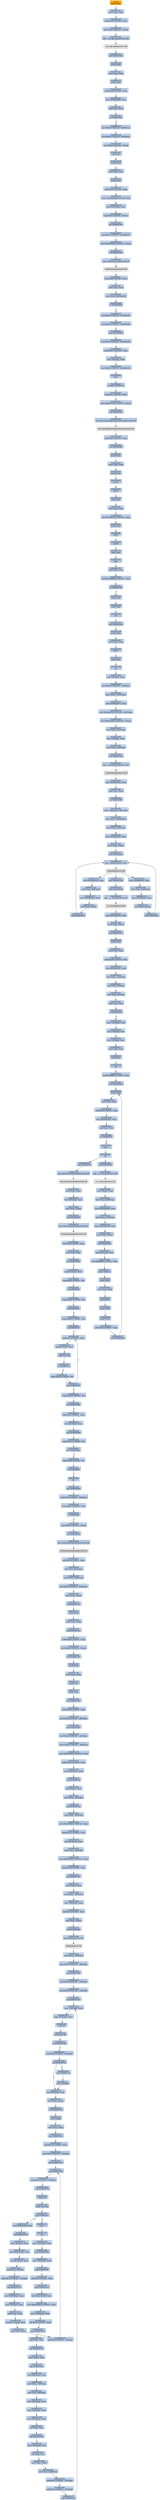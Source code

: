 digraph G {
node[shape=rectangle,style=filled,fillcolor=lightsteelblue,color=lightsteelblue]
bgcolor="transparent"
a0x00401140pushl_ebp[label="start\npushl %ebp",color="lightgrey",fillcolor="orange"];
a0x00401141movl_esp_ebp[label="0x00401141\nmovl %esp, %ebp"];
a0x00401143subl_0x18UINT8_esp[label="0x00401143\nsubl $0x18<UINT8>, %esp"];
a0x00401146movl_0x2UINT32_esp_[label="0x00401146\nmovl $0x2<UINT32>, (%esp)"];
a0x0040114dcall___set_app_type_msvcrt_dll[label="0x0040114d\ncall __set_app_type@msvcrt.dll"];
a__set_app_type_msvcrt_dll[label="__set_app_type@msvcrt.dll",color="lightgrey",fillcolor="lightgrey"];
a0x00401153call_0x00401020[label="0x00401153\ncall 0x00401020"];
a0x00401020pushl_ebp[label="0x00401020\npushl %ebp"];
a0x00401021movl_esp_ebp[label="0x00401021\nmovl %esp, %ebp"];
a0x00401023pushl_ebx[label="0x00401023\npushl %ebx"];
a0x00401024subl_0x34UINT8_esp[label="0x00401024\nsubl $0x34<UINT8>, %esp"];
a0x00401027movl_0x0040d6f0_eax[label="0x00401027\nmovl 0x0040d6f0, %eax"];
a0x0040102ctestl_eax_eax[label="0x0040102c\ntestl %eax, %eax"];
a0x0040102eje_0x0040104c[label="0x0040102e\nje 0x0040104c"];
a0x00401030movl_0x0UINT32_0x8esp_[label="0x00401030\nmovl $0x0<UINT32>, 0x8(%esp)"];
a0x00401038movl_0x2UINT32_0x4esp_[label="0x00401038\nmovl $0x2<UINT32>, 0x4(%esp)"];
a0x00401040movl_0x0UINT32_esp_[label="0x00401040\nmovl $0x0<UINT32>, (%esp)"];
a0x00401047call_eax[label="0x00401047\ncall %eax"];
a0x00402570pushl_ebp[label="0x00402570\npushl %ebp"];
a0x00402571movl_esp_ebp[label="0x00402571\nmovl %esp, %ebp"];
a0x00402573pushl_ebx[label="0x00402573\npushl %ebx"];
a0x00402574subl_0x14UINT8_esp[label="0x00402574\nsubl $0x14<UINT8>, %esp"];
a0x00402577movl__winmajor_msvcrt_dll_edx[label="0x00402577\nmovl _winmajor@msvcrt.dll, %edx"];
a0x0040257dmovl_0xcebp__eax[label="0x0040257d\nmovl 0xc(%ebp), %eax"];
a0x00402580cmpl_0x3UINT8_edx_[label="0x00402580\ncmpl $0x3<UINT8>, (%edx)"];
a0x00402583jbe_0x004025b6[label="0x00402583\njbe 0x004025b6"];
a0x004025b6movl_0x1UINT32_0x0040e07c[label="0x004025b6\nmovl $0x1<UINT32>, 0x0040e07c"];
a0x004025c0movl_0x40d6b4UINT32_esp_[label="0x004025c0\nmovl $0x40d6b4<UINT32>, (%esp)"];
a0x004025c7call_0x00402f28[label="0x004025c7\ncall 0x00402f28"];
a0x00402f28jmp_LoadLibraryA_kernel32_dll[label="0x00402f28\njmp LoadLibraryA@kernel32.dll"];
LoadLibraryA_kernel32_dll[label="LoadLibraryA@kernel32.dll",color="lightgrey",fillcolor="lightgrey"];
a0x004025ccsubl_0x4UINT8_esp[label="0x004025cc\nsubl $0x4<UINT8>, %esp"];
a0x004025cftestl_eax_eax[label="0x004025cf\ntestl %eax, %eax"];
a0x004025d1movl_eax_0x0040e020[label="0x004025d1\nmovl %eax, 0x0040e020"];
a0x004025d6je_0x004026d6[label="0x004025d6\nje 0x004026d6"];
a0x004026d6movl_0x0UINT32_0x0040e05c[label="0x004026d6\nmovl $0x0<UINT32>, 0x0040e05c"];
a0x004026e0movl_0x0UINT32_0x0040e06c[label="0x004026e0\nmovl $0x0<UINT32>, 0x0040e06c"];
a0x004026eajmp_0x00402686[label="0x004026ea\njmp 0x00402686"];
a0x00402686movl_0x0UINT32_0x0040e020[label="0x00402686\nmovl $0x0<UINT32>, 0x0040e020"];
a0x00402690movl_0x1UINT32_eax[label="0x00402690\nmovl $0x1<UINT32>, %eax"];
a0x00402695movl__4ebp__ebx[label="0x00402695\nmovl -4(%ebp), %ebx"];
a0x00402698movl_0x0UINT32_0x0040e034[label="0x00402698\nmovl $0x0<UINT32>, 0x0040e034"];
a0x004026a2leave_[label="0x004026a2\nleave "];
a0x004026a3ret_0xcUINT16[label="0x004026a3\nret $0xc<UINT16>"];
a0x00401049subl_0xcUINT8_esp[label="0x00401049\nsubl $0xc<UINT8>, %esp"];
a0x0040104cmovl_0x401180UINT32_esp_[label="0x0040104c\nmovl $0x401180<UINT32>, (%esp)"];
a0x00401053call_0x00402f00[label="0x00401053\ncall 0x00402f00"];
a0x00402f00jmp_SetUnhandledExceptionFilter_kernel32_dll[label="0x00402f00\njmp SetUnhandledExceptionFilter@kernel32.dll"];
SetUnhandledExceptionFilter_kernel32_dll[label="SetUnhandledExceptionFilter@kernel32.dll",color="lightgrey",fillcolor="lightgrey"];
a0x00401058subl_0x4UINT8_esp[label="0x00401058\nsubl $0x4<UINT8>, %esp"];
a0x0040105bcall_0x004026f0[label="0x0040105b\ncall 0x004026f0"];
a0x004026f0pushl_ebp[label="0x004026f0\npushl %ebp"];
a0x004026f1movl_esp_ebp[label="0x004026f1\nmovl %esp, %ebp"];
a0x004026f3pushl_ebx[label="0x004026f3\npushl %ebx"];
a0x004026f4pushfl_[label="0x004026f4\npushfl "];
a0x004026f5pushfl_[label="0x004026f5\npushfl "];
a0x004026f6popl_eax[label="0x004026f6\npopl %eax"];
a0x004026f7movl_eax_edx[label="0x004026f7\nmovl %eax, %edx"];
a0x004026f9xorl_0x200000UINT32_eax[label="0x004026f9\nxorl $0x200000<UINT32>, %eax"];
a0x004026fepushl_eax[label="0x004026fe\npushl %eax"];
a0x004026ffpopfl_[label="0x004026ff\npopfl "];
a0x00402700pushfl_[label="0x00402700\npushfl "];
a0x00402701popl_eax[label="0x00402701\npopl %eax"];
a0x00402702popfl_[label="0x00402702\npopfl "];
a0x00402703xorl_edx_eax[label="0x00402703\nxorl %edx, %eax"];
a0x00402705testl_0x200000UINT32_eax[label="0x00402705\ntestl $0x200000<UINT32>, %eax"];
a0x0040270aje_0x004027b3[label="0x0040270a\nje 0x004027b3"];
a0x004027b3popl_ebx[label="0x004027b3\npopl %ebx"];
a0x004027b4popl_ebp[label="0x004027b4\npopl %ebp"];
a0x004027b5ret[label="0x004027b5\nret"];
a0x00401060call_0x00402c60[label="0x00401060\ncall 0x00402c60"];
a0x00402c60pushl_ebp[label="0x00402c60\npushl %ebp"];
a0x00402c61movl_esp_ebp[label="0x00402c61\nmovl %esp, %ebp"];
a0x00402c63fninit_[label="0x00402c63\nfninit "];
a0x00402c65popl_ebp[label="0x00402c65\npopl %ebp"];
a0x00402c66ret[label="0x00402c66\nret"];
a0x00401065leal__16ebp__eax[label="0x00401065\nleal -16(%ebp), %eax"];
a0x00401068movl_0x0UINT32__16ebp_[label="0x00401068\nmovl $0x0<UINT32>, -16(%ebp)"];
a0x0040106fmovl_eax_0x10esp_[label="0x0040106f\nmovl %eax, 0x10(%esp)"];
a0x00401073movl_0x0040d670_eax[label="0x00401073\nmovl 0x0040d670, %eax"];
a0x00401078movl_0x40e004UINT32_0x4esp_[label="0x00401078\nmovl $0x40e004<UINT32>, 0x4(%esp)"];
a0x00401080movl_0x40e000UINT32_esp_[label="0x00401080\nmovl $0x40e000<UINT32>, (%esp)"];
a0x00401087movl_eax_0xcesp_[label="0x00401087\nmovl %eax, 0xc(%esp)"];
a0x0040108bleal__12ebp__eax[label="0x0040108b\nleal -12(%ebp), %eax"];
a0x0040108emovl_eax_0x8esp_[label="0x0040108e\nmovl %eax, 0x8(%esp)"];
a0x00401092call_0x00402e80[label="0x00401092\ncall 0x00402e80"];
a0x00402e80jmp___getmainargs_msvcrt_dll[label="0x00402e80\njmp __getmainargs@msvcrt.dll"];
a__getmainargs_msvcrt_dll[label="__getmainargs@msvcrt.dll",color="lightgrey",fillcolor="lightgrey"];
a0x00401097movl_0x0040e024_eax[label="0x00401097\nmovl 0x0040e024, %eax"];
a0x0040109ctestl_eax_eax[label="0x0040109c\ntestl %eax, %eax"];
a0x0040109ejne_0x004010f0[label="0x0040109e\njne 0x004010f0"];
a0x004010f0movl__iob_msvcrt_dll_ebx[label="0x004010f0\nmovl _iob@msvcrt.dll, %ebx"];
a0x004010f6movl_eax_0x0040d674[label="0x004010f6\nmovl %eax, 0x0040d674"];
a0x004010fbmovl_eax_0x4esp_[label="0x004010fb\nmovl %eax, 0x4(%esp)"];
a0x004010ffmovl_0x10ebx__eax[label="0x004010ff\nmovl 0x10(%ebx), %eax"];
a0x00401102movl_eax_esp_[label="0x00401102\nmovl %eax, (%esp)"];
a0x00401105call_0x00402ea0[label="0x00401105\ncall 0x00402ea0"];
a0x00402ea0jmp__setmode_msvcrt_dll[label="0x00402ea0\njmp _setmode@msvcrt.dll"];
a_setmode_msvcrt_dll[label="_setmode@msvcrt.dll",color="lightgrey",fillcolor="lightgrey"];
a0x0040110amovl_0x0040e024_eax[label="0x0040110a\nmovl 0x0040e024, %eax"];
a0x0040110fmovl_eax_0x4esp_[label="0x0040110f\nmovl %eax, 0x4(%esp)"];
a0x00401113movl_0x30ebx__eax[label="0x00401113\nmovl 0x30(%ebx), %eax"];
a0x00401116movl_eax_esp_[label="0x00401116\nmovl %eax, (%esp)"];
a0x00401119call_0x00402ea0[label="0x00401119\ncall 0x00402ea0"];
a0x0040111emovl_0x0040e024_eax[label="0x0040111e\nmovl 0x0040e024, %eax"];
a0x00401123movl_eax_0x4esp_[label="0x00401123\nmovl %eax, 0x4(%esp)"];
a0x00401127movl_0x50ebx__eax[label="0x00401127\nmovl 0x50(%ebx), %eax"];
a0x0040112amovl_eax_esp_[label="0x0040112a\nmovl %eax, (%esp)"];
a0x0040112dcall_0x00402ea0[label="0x0040112d\ncall 0x00402ea0"];
a0x00401132jmp_0x004010a0[label="0x00401132\njmp 0x004010a0"];
a0x004010a0call_0x00402e88[label="0x004010a0\ncall 0x00402e88"];
a0x00402e88jmp___p__fmode_msvcrt_dll[label="0x00402e88\njmp __p__fmode@msvcrt.dll"];
a__p__fmode_msvcrt_dll[label="__p__fmode@msvcrt.dll",color="lightgrey",fillcolor="lightgrey"];
a0x004010a5movl_0x0040d674_edx[label="0x004010a5\nmovl 0x0040d674, %edx"];
a0x004010abmovl_edx_eax_[label="0x004010ab\nmovl %edx, (%eax)"];
a0x004010adcall_0x00402910[label="0x004010ad\ncall 0x00402910"];
a0x00402910pushl_ebp[label="0x00402910\npushl %ebp"];
a0x00402911movl_esp_ebp[label="0x00402911\nmovl %esp, %ebp"];
a0x00402913subl_0x38UINT8_esp[label="0x00402913\nsubl $0x38<UINT8>, %esp"];
a0x00402916movl_0x0040e02c_eax[label="0x00402916\nmovl 0x0040e02c, %eax"];
a0x0040291bmovl_ebx__12ebp_[label="0x0040291b\nmovl %ebx, -12(%ebp)"];
a0x0040291emovl_esi__8ebp_[label="0x0040291e\nmovl %esi, -8(%ebp)"];
a0x00402921movl_edi__4ebp_[label="0x00402921\nmovl %edi, -4(%ebp)"];
a0x00402924testl_eax_eax[label="0x00402924\ntestl %eax, %eax"];
a0x00402926je_0x00402935[label="0x00402926\nje 0x00402935"];
a0x00402928movl__12ebp__ebx[label="0x00402928\nmovl -12(%ebp), %ebx"];
a0x0040292bmovl__8ebp__esi[label="0x0040292b\nmovl -8(%ebp), %esi"];
a0x0040292emovl__4ebp__edi[label="0x0040292e\nmovl -4(%ebp), %edi"];
a0x00402931movl_ebp_esp[label="0x00402931\nmovl %ebp, %esp"];
a0x00402933popl_ebp[label="0x00402933\npopl %ebp"];
a0x00402934ret[label="0x00402934\nret"];
a0x004010b2andl_0xfffffff0UINT8_esp[label="0x004010b2\nandl $0xfffffff0<UINT8>, %esp"];
a0x004010b5call_0x00402b40[label="0x004010b5\ncall 0x00402b40"];
a0x00402b40pushl_ebp[label="0x00402b40\npushl %ebp"];
a0x00402b41movl_esp_ebp[label="0x00402b41\nmovl %esp, %ebp"];
a0x00402b43subl_0x8UINT8_esp[label="0x00402b43\nsubl $0x8<UINT8>, %esp"];
a0x00402b46movl_0x0040e030_ecx[label="0x00402b46\nmovl 0x0040e030, %ecx"];
a0x00402b4ctestl_ecx_ecx[label="0x00402b4c\ntestl %ecx, %ecx"];
a0x00402b4eje_0x00402b52[label="0x00402b4e\nje 0x00402b52"];
a0x00402b50leave_[label="0x00402b50\nleave "];
a0x00402b51ret[label="0x00402b51\nret"];
a0x004010bacall_0x00402e90[label="0x004010ba\ncall 0x00402e90"];
a0x00402e90jmp___p__environ_msvcrt_dll[label="0x00402e90\njmp __p__environ@msvcrt.dll"];
a__p__environ_msvcrt_dll[label="__p__environ@msvcrt.dll",color="lightgrey",fillcolor="lightgrey"];
a0x004010bfmovl_eax__eax[label="0x004010bf\nmovl (%eax), %eax"];
a0x004010c1movl_eax_0x8esp_[label="0x004010c1\nmovl %eax, 0x8(%esp)"];
a0x004010c5movl_0x0040e004_eax[label="0x004010c5\nmovl 0x0040e004, %eax"];
a0x004010camovl_eax_0x4esp_[label="0x004010ca\nmovl %eax, 0x4(%esp)"];
a0x004010cemovl_0x0040e000_eax[label="0x004010ce\nmovl 0x0040e000, %eax"];
a0x004010d3movl_eax_esp_[label="0x004010d3\nmovl %eax, (%esp)"];
a0x004010d6call_0x00402b60[label="0x004010d6\ncall 0x00402b60"];
a0x00402b60leal_0x4esp__ecx[label="0x00402b60\nleal 0x4(%esp), %ecx"];
a0x00402b64andl_0xfffffff0UINT8_esp[label="0x00402b64\nandl $0xfffffff0<UINT8>, %esp"];
a0x00402b67pushl__4ecx_[label="0x00402b67\npushl -4(%ecx)"];
a0x00402b6apushl_ebp[label="0x00402b6a\npushl %ebp"];
a0x00402b6bmovl_esp_ebp[label="0x00402b6b\nmovl %esp, %ebp"];
a0x00402b6dpushl_esi[label="0x00402b6d\npushl %esi"];
a0x00402b6epushl_ebx[label="0x00402b6e\npushl %ebx"];
a0x00402b6fpushl_ecx[label="0x00402b6f\npushl %ecx"];
a0x00402b70subl_0x6cUINT8_esp[label="0x00402b70\nsubl $0x6c<UINT8>, %esp"];
a0x00402b73call_0x00402b40[label="0x00402b73\ncall 0x00402b40"];
a0x00402b78call_0x00402f70[label="0x00402b78\ncall 0x00402f70"];
a0x00402f70jmp_GetCommandLineA_kernel32_dll[label="0x00402f70\njmp GetCommandLineA@kernel32.dll"];
GetCommandLineA_kernel32_dll[label="GetCommandLineA@kernel32.dll",color="lightgrey",fillcolor="lightgrey"];
a0x00402b7dmovl_eax_ebx[label="0x00402b7d\nmovl %eax, %ebx"];
a0x00402b7fleal__92ebp__eax[label="0x00402b7f\nleal -92(%ebp), %eax"];
a0x00402b82movl_eax_esp_[label="0x00402b82\nmovl %eax, (%esp)"];
a0x00402b85call_0x00402f78[label="0x00402b85\ncall 0x00402f78"];
a0x00402f78jmp_GetStartupInfoA_kernel32_dll[label="0x00402f78\njmp GetStartupInfoA@kernel32.dll"];
GetStartupInfoA_kernel32_dll[label="GetStartupInfoA@kernel32.dll",color="lightgrey",fillcolor="lightgrey"];
a0x00402b8asubl_0x4UINT8_esp[label="0x00402b8a\nsubl $0x4<UINT8>, %esp"];
a0x00402b8dtestl_ebx_ebx[label="0x00402b8d\ntestl %ebx, %ebx"];
a0x00402b8fjne_0x00402b96[label="0x00402b8f\njne 0x00402b96"];
a0x00402b96movzbl_ebx__edx[label="0x00402b96\nmovzbl (%ebx), %edx"];
a0x00402b99cmpb_0x9UINT8_dl[label="0x00402b99\ncmpb $0x9<UINT8>, %dl"];
a0x00402b9cje_0x00402b93[label="0x00402b9c\nje 0x00402b93"];
a0x00402b9ecmpb_0x20UINT8_dl[label="0x00402b9e\ncmpb $0x20<UINT8>, %dl"];
a0x00402ba1je_0x00402b93[label="0x00402ba1\nje 0x00402b93"];
a0x00402ba3cmpb_0x22UINT8_dl[label="0x00402ba3\ncmpb $0x22<UINT8>, %dl"];
a0x00402ba6je_0x00402c30[label="0x00402ba6\nje 0x00402c30"];
a0x00402c30addl_0x1UINT8_ebx[label="0x00402c30\naddl $0x1<UINT8>, %ebx"];
a0x00402c33movzbl_ebx__eax[label="0x00402c33\nmovzbl (%ebx), %eax"];
a0x00402c36testb_al_al[label="0x00402c36\ntestb %al, %al"];
a0x00402c38je_0x00402c3e[label="0x00402c38\nje 0x00402c3e"];
a0x00402c3acmpb_0x22UINT8_al[label="0x00402c3a\ncmpb $0x22<UINT8>, %al"];
a0x00402c3cjne_0x00402c30[label="0x00402c3c\njne 0x00402c30"];
a0x00402c3ecmpb_0x22UINT8_al[label="0x00402c3e\ncmpb $0x22<UINT8>, %al"];
a0x00402c40jne_0x00402bd4[label="0x00402c40\njne 0x00402bd4"];
a0x00402c42addl_0x1UINT8_ebx[label="0x00402c42\naddl $0x1<UINT8>, %ebx"];
a0x00402c45movzbl_ebx__eax[label="0x00402c45\nmovzbl (%ebx), %eax"];
a0x00402c48jmp_0x00402bd4[label="0x00402c48\njmp 0x00402bd4"];
a0x00402bd4cmpb_0x20UINT8_al[label="0x00402bd4\ncmpb $0x20<UINT8>, %al"];
a0x00402bd6jne_0x00402c4a[label="0x00402bd6\njne 0x00402c4a"];
a0x00402c4acmpb_0x9UINT8_al[label="0x00402c4a\ncmpb $0x9<UINT8>, %al"];
a0x00402c4cje_0x00402bd8[label="0x00402c4c\nje 0x00402bd8"];
a0x00402c4enop_[label="0x00402c4e\nnop "];
a0x00402c50jmp_0x00402be6[label="0x00402c50\njmp 0x00402be6"];
a0x00402be6testb_0x1UINT8__48ebp_[label="0x00402be6\ntestb $0x1<UINT8>, -48(%ebp)"];
a0x00402beamovl_0xaUINT32_esi[label="0x00402bea\nmovl $0xa<UINT32>, %esi"];
a0x00402befje_0x00402bf5[label="0x00402bef\nje 0x00402bf5"];
a0x00402bf5movl_0x0UINT32_esp_[label="0x00402bf5\nmovl $0x0<UINT32>, (%esp)"];
a0x00402bfccall_0x00402f10[label="0x00402bfc\ncall 0x00402f10"];
a0x00402f10jmp_GetModuleHandleA_kernel32_dll[label="0x00402f10\njmp GetModuleHandleA@kernel32.dll"];
GetModuleHandleA_kernel32_dll[label="GetModuleHandleA@kernel32.dll",color="lightgrey",fillcolor="lightgrey"];
a0x00402c01subl_0x4UINT8_esp[label="0x00402c01\nsubl $0x4<UINT8>, %esp"];
a0x00402c04movl_esi_0xcesp_[label="0x00402c04\nmovl %esi, 0xc(%esp)"];
a0x00402c08movl_ebx_0x8esp_[label="0x00402c08\nmovl %ebx, 0x8(%esp)"];
a0x00402c0cmovl_0x0UINT32_0x4esp_[label="0x00402c0c\nmovl $0x0<UINT32>, 0x4(%esp)"];
a0x00402c14movl_eax_esp_[label="0x00402c14\nmovl %eax, (%esp)"];
a0x00402c17call_0x00401575[label="0x00402c17\ncall 0x00401575"];
a0x00401575pushl_ebp[label="0x00401575\npushl %ebp"];
a0x00401576movl_esp_ebp[label="0x00401576\nmovl %esp, %ebp"];
a0x00401578jmp_0x004014a3[label="0x00401578\njmp 0x004014a3"];
a0x004014a3subl_0x28UINT8_esp[label="0x004014a3\nsubl $0x28<UINT8>, %esp"];
a0x004014a6movl_0x0UINT32_esp_[label="0x004014a6\nmovl $0x0<UINT32>, (%esp)"];
a0x004014adcall_0x00401553[label="0x004014ad\ncall 0x00401553"];
a0x00401553pushl_ebp[label="0x00401553\npushl %ebp"];
a0x00401554movl_esp_ebp[label="0x00401554\nmovl %esp, %ebp"];
a0x00401556pushl_esi[label="0x00401556\npushl %esi"];
a0x00401557pushl_ebx[label="0x00401557\npushl %ebx"];
a0x00401558jmp_0x0040155a[label="0x00401558\njmp 0x0040155a"];
a0x0040155asubl_0x50UINT8_esp[label="0x0040155a\nsubl $0x50<UINT8>, %esp"];
a0x0040155dmovl_0x0UINT32__48ebp_[label="0x0040155d\nmovl $0x0<UINT32>, -48(%ebp)"];
a0x00401564jmp_0x00401467[label="0x00401564\njmp 0x00401467"];
a0x00401467movl_0x0UINT32__44ebp_[label="0x00401467\nmovl $0x0<UINT32>, -44(%ebp)"];
a0x0040146emovw_0x0UINT16__38ebp_[label="0x0040146e\nmovw $0x0<UINT16>, -38(%ebp)"];
a0x00401474movl_0x403060UINT32_eax[label="0x00401474\nmovl $0x403060<UINT32>, %eax"];
a0x00401479addl_0x10UINT8_eax[label="0x00401479\naddl $0x10<UINT8>, %eax"];
a0x0040147cmovl_0x4eax__edx[label="0x0040147c\nmovl 0x4(%eax), %edx"];
a0x0040147fjmp_0x004013fa[label="0x0040147f\njmp 0x004013fa"];
a0x004013famovl_eax__eax[label="0x004013fa\nmovl (%eax), %eax"];
a0x004013fcmovl_eax__48ebp_[label="0x004013fc\nmovl %eax, -48(%ebp)"];
a0x004013ffjmp_0x0040142d[label="0x004013ff\njmp 0x0040142d"];
a0x0040142dmovl_edx__44ebp_[label="0x0040142d\nmovl %edx, -44(%ebp)"];
a0x00401430movl_0x403060UINT32_eax[label="0x00401430\nmovl $0x403060<UINT32>, %eax"];
a0x00401435addl_0x1eUINT8_eax[label="0x00401435\naddl $0x1e<UINT8>, %eax"];
a0x00401438movzwl_eax__eax[label="0x00401438\nmovzwl (%eax), %eax"];
a0x0040143bmovw_ax__38ebp_[label="0x0040143b\nmovw %ax, -38(%ebp)"];
a0x0040143fmovl_0x403060UINT32_eax[label="0x0040143f\nmovl $0x403060<UINT32>, %eax"];
a0x00401444addl_0x18UINT8_eax[label="0x00401444\naddl $0x18<UINT8>, %eax"];
a0x00401447jmp_0x00401397[label="0x00401447\njmp 0x00401397"];
a0x00401397movl_eax__eax[label="0x00401397\nmovl (%eax), %eax"];
a0x00401399movl_eax__36ebp_[label="0x00401399\nmovl %eax, -36(%ebp)"];
a0x0040139cmovl__36ebp__eax[label="0x0040139c\nmovl -36(%ebp), %eax"];
a0x0040139fshll_0x3UINT8_eax[label="0x0040139f\nshll $0x3<UINT8>, %eax"];
a0x004013a2movl_eax_esp_[label="0x004013a2\nmovl %eax, (%esp)"];
a0x004013a5call_0x00402eb0[label="0x004013a5\ncall 0x00402eb0"];
a0x00402eb0jmp_malloc_msvcrt_dll[label="0x00402eb0\njmp malloc@msvcrt.dll"];
malloc_msvcrt_dll[label="malloc@msvcrt.dll",color="lightgrey",fillcolor="lightgrey"];
a0x004013aamovl_eax__32ebp_[label="0x004013aa\nmovl %eax, -32(%ebp)"];
a0x004013admovl_0x0UINT32__28ebp_[label="0x004013ad\nmovl $0x0<UINT32>, -28(%ebp)"];
a0x004013b4jmp_0x00401484[label="0x004013b4\njmp 0x00401484"];
a0x00401484movl_0x0UINT32__16ebp_[label="0x00401484\nmovl $0x0<UINT32>, -16(%ebp)"];
a0x0040148bmovl_0x0UINT32__12ebp_[label="0x0040148b\nmovl $0x0<UINT32>, -12(%ebp)"];
a0x00401492jmp_0x004014c2[label="0x00401492\njmp 0x004014c2"];
a0x004014c2movl__16ebp__eax[label="0x004014c2\nmovl -16(%ebp), %eax"];
a0x004014c5cmpl__36ebp__eax[label="0x004014c5\ncmpl -36(%ebp), %eax"];
a0x004014c8setl_al[label="0x004014c8\nsetl %al"];
a0x004014cbtestb_al_al[label="0x004014cb\ntestb %al, %al"];
a0x004014cdjne_0x00401494[label="0x004014cd\njne 0x00401494"];
a0x00401494cmpl_0x2UINT8__12ebp_[label="0x00401494\ncmpl $0x2<UINT8>, -12(%ebp)"];
a0x00401498jne_0x004013cf[label="0x00401498\njne 0x004013cf"];
a0x004013cfleal__48ebp__eax[label="0x004013cf\nleal -48(%ebp), %eax"];
a0x004013d2movl_eax_esp_[label="0x004013d2\nmovl %eax, (%esp)"];
a0x004013d5call_0x00401340[label="0x004013d5\ncall 0x00401340"];
a0x00401340pushl_ebp[label="0x00401340\npushl %ebp"];
a0x00401341movl_esp_ebp[label="0x00401341\nmovl %esp, %ebp"];
a0x00401343jmp_0x004014d7[label="0x00401343\njmp 0x004014d7"];
a0x004014d7subl_0x10UINT8_esp[label="0x004014d7\nsubl $0x10<UINT8>, %esp"];
a0x004014damovl_0x0UINT32__8ebp_[label="0x004014da\nmovl $0x0<UINT32>, -8(%ebp)"];
a0x004014e1jmp_0x0040152a[label="0x004014e1\njmp 0x0040152a"];
a0x0040152ajmp_0x00401569[label="0x0040152a\njmp 0x00401569"];
a0x00401569cmpl_0x7UINT8__8ebp_[label="0x00401569\ncmpl $0x7<UINT8>, -8(%ebp)"];
a0x0040156djmp_0x0040154a[label="0x0040156d\njmp 0x0040154a"];
a0x0040154asetle_al[label="0x0040154a\nsetle %al"];
a0x0040154dtestb_al_al[label="0x0040154d\ntestb %al, %al"];
a0x0040154fjne_0x004014e3[label="0x0040154f\njne 0x004014e3"];
a0x004014e3movl_0x8ebp__edx[label="0x004014e3\nmovl 0x8(%ebp), %edx"];
a0x004014e6jmp_0x00401418[label="0x004014e6\njmp 0x00401418"];
a0x00401418movl__8ebp__eax[label="0x00401418\nmovl -8(%ebp), %eax"];
a0x0040141bleal_edxeax__eax[label="0x0040141b\nleal (%edx,%eax), %eax"];
a0x0040141emovzbl_eax__eax[label="0x0040141e\nmovzbl (%eax), %eax"];
a0x00401421movb_al__1ebp_[label="0x00401421\nmovb %al, -1(%ebp)"];
a0x00401424addb_0x4UINT8__1ebp_[label="0x00401424\naddb $0x4<UINT8>, -1(%ebp)"];
a0x00401428jmp_0x00401518[label="0x00401428\njmp 0x00401518"];
a0x00401518movl_0x8ebp__edx[label="0x00401518\nmovl 0x8(%ebp), %edx"];
a0x0040151bmovl__8ebp__eax[label="0x0040151b\nmovl -8(%ebp), %eax"];
a0x0040151eaddl_eax_edx[label="0x0040151e\naddl %eax, %edx"];
a0x00401520movzbl__1ebp__eax[label="0x00401520\nmovzbl -1(%ebp), %eax"];
a0x00401524movb_al_edx_[label="0x00401524\nmovb %al, (%edx)"];
a0x00401526addl_0x1UINT8__8ebp_[label="0x00401526\naddl $0x1<UINT8>, -8(%ebp)"];
a0x00401551leave_[label="0x00401551\nleave "];
a0x00401552ret[label="0x00401552\nret"];
a0x004013damovl__32ebp__eax[label="0x004013da\nmovl -32(%ebp), %eax"];
a0x004013ddjmp_0x00401462[label="0x004013dd\njmp 0x00401462"];
a0x00401462movl__16ebp__edx[label="0x00401462\nmovl -16(%ebp), %edx"];
a0x00401465jmp_0x004013f5[label="0x00401465\njmp 0x004013f5"];
a0x004013f5shll_0x3UINT8_edx[label="0x004013f5\nshll $0x3<UINT8>, %edx"];
a0x004013f8jmp_0x004013e2[label="0x004013f8\njmp 0x004013e2"];
a0x004013e2leal_eaxedx__ecx[label="0x004013e2\nleal (%eax,%edx), %ecx"];
a0x004013e5movl_0x403060UINT32_eax[label="0x004013e5\nmovl $0x403060<UINT32>, %eax"];
a0x004013eamovl__12ebp__edx[label="0x004013ea\nmovl -12(%ebp), %edx"];
a0x004013edshll_0x3UINT8_edx[label="0x004013ed\nshll $0x3<UINT8>, %edx"];
a0x004013f0jmp_0x00401514[label="0x004013f0\njmp 0x00401514"];
a0x00401514addl_edx_eax[label="0x00401514\naddl %edx, %eax"];
a0x00401516jmp_0x0040157d[label="0x00401516\njmp 0x0040157d"];
a0x0040157dmovl_eax__ebx[label="0x0040157d\nmovl (%eax), %ebx"];
a0x0040157fjmp_0x0040144c[label="0x0040157f\njmp 0x0040144c"];
a0x0040144cmovl_0x4eax__esi[label="0x0040144c\nmovl 0x4(%eax), %esi"];
a0x0040144fmovl_ebx__64ebp_[label="0x0040144f\nmovl %ebx, -64(%ebp)"];
a0x00401452movl_esi__60ebp_[label="0x00401452\nmovl %esi, -60(%ebp)"];
a0x00401455movl__48ebp__eax[label="0x00401455\nmovl -48(%ebp), %eax"];
a0x00401458movl__44ebp__edx[label="0x00401458\nmovl -44(%ebp), %edx"];
a0x0040145bmovl__64ebp__ebx[label="0x0040145b\nmovl -64(%ebp), %ebx"];
a0x0040145exorl_eax_ebx[label="0x0040145e\nxorl %eax, %ebx"];
a0x00401460jmp_0x00401401[label="0x00401460\njmp 0x00401401"];
a0x00401401movl__60ebp__esi[label="0x00401401\nmovl -60(%ebp), %esi"];
a0x00401404xorl_edx_esi[label="0x00401404\nxorl %edx, %esi"];
a0x00401406movl_ebx_ecx_[label="0x00401406\nmovl %ebx, (%ecx)"];
a0x00401408movl_esi_0x4ecx_[label="0x00401408\nmovl %esi, 0x4(%ecx)"];
a0x0040140baddl_0x1UINT8__16ebp_[label="0x0040140b\naddl $0x1<UINT8>, -16(%ebp)"];
a0x0040140faddl_0x1UINT8__12ebp_[label="0x0040140f\naddl $0x1<UINT8>, -12(%ebp)"];
a0x00401413jmp_0x004014c2[label="0x00401413\njmp 0x004014c2"];
a0x0040149ejmp_0x004013cc[label="0x0040149e\njmp 0x004013cc"];
a0x004013ccshll__12ebp_[label="0x004013cc\nshll -12(%ebp)"];
a0x00401140pushl_ebp -> a0x00401141movl_esp_ebp [color="#000000"];
a0x00401141movl_esp_ebp -> a0x00401143subl_0x18UINT8_esp [color="#000000"];
a0x00401143subl_0x18UINT8_esp -> a0x00401146movl_0x2UINT32_esp_ [color="#000000"];
a0x00401146movl_0x2UINT32_esp_ -> a0x0040114dcall___set_app_type_msvcrt_dll [color="#000000"];
a0x0040114dcall___set_app_type_msvcrt_dll -> a__set_app_type_msvcrt_dll [color="#000000"];
a__set_app_type_msvcrt_dll -> a0x00401153call_0x00401020 [color="#000000"];
a0x00401153call_0x00401020 -> a0x00401020pushl_ebp [color="#000000"];
a0x00401020pushl_ebp -> a0x00401021movl_esp_ebp [color="#000000"];
a0x00401021movl_esp_ebp -> a0x00401023pushl_ebx [color="#000000"];
a0x00401023pushl_ebx -> a0x00401024subl_0x34UINT8_esp [color="#000000"];
a0x00401024subl_0x34UINT8_esp -> a0x00401027movl_0x0040d6f0_eax [color="#000000"];
a0x00401027movl_0x0040d6f0_eax -> a0x0040102ctestl_eax_eax [color="#000000"];
a0x0040102ctestl_eax_eax -> a0x0040102eje_0x0040104c [color="#000000"];
a0x0040102eje_0x0040104c -> a0x00401030movl_0x0UINT32_0x8esp_ [color="#000000",label="F"];
a0x00401030movl_0x0UINT32_0x8esp_ -> a0x00401038movl_0x2UINT32_0x4esp_ [color="#000000"];
a0x00401038movl_0x2UINT32_0x4esp_ -> a0x00401040movl_0x0UINT32_esp_ [color="#000000"];
a0x00401040movl_0x0UINT32_esp_ -> a0x00401047call_eax [color="#000000"];
a0x00401047call_eax -> a0x00402570pushl_ebp [color="#000000"];
a0x00402570pushl_ebp -> a0x00402571movl_esp_ebp [color="#000000"];
a0x00402571movl_esp_ebp -> a0x00402573pushl_ebx [color="#000000"];
a0x00402573pushl_ebx -> a0x00402574subl_0x14UINT8_esp [color="#000000"];
a0x00402574subl_0x14UINT8_esp -> a0x00402577movl__winmajor_msvcrt_dll_edx [color="#000000"];
a0x00402577movl__winmajor_msvcrt_dll_edx -> a0x0040257dmovl_0xcebp__eax [color="#000000"];
a0x0040257dmovl_0xcebp__eax -> a0x00402580cmpl_0x3UINT8_edx_ [color="#000000"];
a0x00402580cmpl_0x3UINT8_edx_ -> a0x00402583jbe_0x004025b6 [color="#000000"];
a0x00402583jbe_0x004025b6 -> a0x004025b6movl_0x1UINT32_0x0040e07c [color="#000000",label="T"];
a0x004025b6movl_0x1UINT32_0x0040e07c -> a0x004025c0movl_0x40d6b4UINT32_esp_ [color="#000000"];
a0x004025c0movl_0x40d6b4UINT32_esp_ -> a0x004025c7call_0x00402f28 [color="#000000"];
a0x004025c7call_0x00402f28 -> a0x00402f28jmp_LoadLibraryA_kernel32_dll [color="#000000"];
a0x00402f28jmp_LoadLibraryA_kernel32_dll -> LoadLibraryA_kernel32_dll [color="#000000"];
LoadLibraryA_kernel32_dll -> a0x004025ccsubl_0x4UINT8_esp [color="#000000"];
a0x004025ccsubl_0x4UINT8_esp -> a0x004025cftestl_eax_eax [color="#000000"];
a0x004025cftestl_eax_eax -> a0x004025d1movl_eax_0x0040e020 [color="#000000"];
a0x004025d1movl_eax_0x0040e020 -> a0x004025d6je_0x004026d6 [color="#000000"];
a0x004025d6je_0x004026d6 -> a0x004026d6movl_0x0UINT32_0x0040e05c [color="#000000",label="T"];
a0x004026d6movl_0x0UINT32_0x0040e05c -> a0x004026e0movl_0x0UINT32_0x0040e06c [color="#000000"];
a0x004026e0movl_0x0UINT32_0x0040e06c -> a0x004026eajmp_0x00402686 [color="#000000"];
a0x004026eajmp_0x00402686 -> a0x00402686movl_0x0UINT32_0x0040e020 [color="#000000"];
a0x00402686movl_0x0UINT32_0x0040e020 -> a0x00402690movl_0x1UINT32_eax [color="#000000"];
a0x00402690movl_0x1UINT32_eax -> a0x00402695movl__4ebp__ebx [color="#000000"];
a0x00402695movl__4ebp__ebx -> a0x00402698movl_0x0UINT32_0x0040e034 [color="#000000"];
a0x00402698movl_0x0UINT32_0x0040e034 -> a0x004026a2leave_ [color="#000000"];
a0x004026a2leave_ -> a0x004026a3ret_0xcUINT16 [color="#000000"];
a0x004026a3ret_0xcUINT16 -> a0x00401049subl_0xcUINT8_esp [color="#000000"];
a0x00401049subl_0xcUINT8_esp -> a0x0040104cmovl_0x401180UINT32_esp_ [color="#000000"];
a0x0040104cmovl_0x401180UINT32_esp_ -> a0x00401053call_0x00402f00 [color="#000000"];
a0x00401053call_0x00402f00 -> a0x00402f00jmp_SetUnhandledExceptionFilter_kernel32_dll [color="#000000"];
a0x00402f00jmp_SetUnhandledExceptionFilter_kernel32_dll -> SetUnhandledExceptionFilter_kernel32_dll [color="#000000"];
SetUnhandledExceptionFilter_kernel32_dll -> a0x00401058subl_0x4UINT8_esp [color="#000000"];
a0x00401058subl_0x4UINT8_esp -> a0x0040105bcall_0x004026f0 [color="#000000"];
a0x0040105bcall_0x004026f0 -> a0x004026f0pushl_ebp [color="#000000"];
a0x004026f0pushl_ebp -> a0x004026f1movl_esp_ebp [color="#000000"];
a0x004026f1movl_esp_ebp -> a0x004026f3pushl_ebx [color="#000000"];
a0x004026f3pushl_ebx -> a0x004026f4pushfl_ [color="#000000"];
a0x004026f4pushfl_ -> a0x004026f5pushfl_ [color="#000000"];
a0x004026f5pushfl_ -> a0x004026f6popl_eax [color="#000000"];
a0x004026f6popl_eax -> a0x004026f7movl_eax_edx [color="#000000"];
a0x004026f7movl_eax_edx -> a0x004026f9xorl_0x200000UINT32_eax [color="#000000"];
a0x004026f9xorl_0x200000UINT32_eax -> a0x004026fepushl_eax [color="#000000"];
a0x004026fepushl_eax -> a0x004026ffpopfl_ [color="#000000"];
a0x004026ffpopfl_ -> a0x00402700pushfl_ [color="#000000"];
a0x00402700pushfl_ -> a0x00402701popl_eax [color="#000000"];
a0x00402701popl_eax -> a0x00402702popfl_ [color="#000000"];
a0x00402702popfl_ -> a0x00402703xorl_edx_eax [color="#000000"];
a0x00402703xorl_edx_eax -> a0x00402705testl_0x200000UINT32_eax [color="#000000"];
a0x00402705testl_0x200000UINT32_eax -> a0x0040270aje_0x004027b3 [color="#000000"];
a0x0040270aje_0x004027b3 -> a0x004027b3popl_ebx [color="#000000",label="T"];
a0x004027b3popl_ebx -> a0x004027b4popl_ebp [color="#000000"];
a0x004027b4popl_ebp -> a0x004027b5ret [color="#000000"];
a0x004027b5ret -> a0x00401060call_0x00402c60 [color="#000000"];
a0x00401060call_0x00402c60 -> a0x00402c60pushl_ebp [color="#000000"];
a0x00402c60pushl_ebp -> a0x00402c61movl_esp_ebp [color="#000000"];
a0x00402c61movl_esp_ebp -> a0x00402c63fninit_ [color="#000000"];
a0x00402c63fninit_ -> a0x00402c65popl_ebp [color="#000000"];
a0x00402c65popl_ebp -> a0x00402c66ret [color="#000000"];
a0x00402c66ret -> a0x00401065leal__16ebp__eax [color="#000000"];
a0x00401065leal__16ebp__eax -> a0x00401068movl_0x0UINT32__16ebp_ [color="#000000"];
a0x00401068movl_0x0UINT32__16ebp_ -> a0x0040106fmovl_eax_0x10esp_ [color="#000000"];
a0x0040106fmovl_eax_0x10esp_ -> a0x00401073movl_0x0040d670_eax [color="#000000"];
a0x00401073movl_0x0040d670_eax -> a0x00401078movl_0x40e004UINT32_0x4esp_ [color="#000000"];
a0x00401078movl_0x40e004UINT32_0x4esp_ -> a0x00401080movl_0x40e000UINT32_esp_ [color="#000000"];
a0x00401080movl_0x40e000UINT32_esp_ -> a0x00401087movl_eax_0xcesp_ [color="#000000"];
a0x00401087movl_eax_0xcesp_ -> a0x0040108bleal__12ebp__eax [color="#000000"];
a0x0040108bleal__12ebp__eax -> a0x0040108emovl_eax_0x8esp_ [color="#000000"];
a0x0040108emovl_eax_0x8esp_ -> a0x00401092call_0x00402e80 [color="#000000"];
a0x00401092call_0x00402e80 -> a0x00402e80jmp___getmainargs_msvcrt_dll [color="#000000"];
a0x00402e80jmp___getmainargs_msvcrt_dll -> a__getmainargs_msvcrt_dll [color="#000000"];
a__getmainargs_msvcrt_dll -> a0x00401097movl_0x0040e024_eax [color="#000000"];
a0x00401097movl_0x0040e024_eax -> a0x0040109ctestl_eax_eax [color="#000000"];
a0x0040109ctestl_eax_eax -> a0x0040109ejne_0x004010f0 [color="#000000"];
a0x0040109ejne_0x004010f0 -> a0x004010f0movl__iob_msvcrt_dll_ebx [color="#000000",label="T"];
a0x004010f0movl__iob_msvcrt_dll_ebx -> a0x004010f6movl_eax_0x0040d674 [color="#000000"];
a0x004010f6movl_eax_0x0040d674 -> a0x004010fbmovl_eax_0x4esp_ [color="#000000"];
a0x004010fbmovl_eax_0x4esp_ -> a0x004010ffmovl_0x10ebx__eax [color="#000000"];
a0x004010ffmovl_0x10ebx__eax -> a0x00401102movl_eax_esp_ [color="#000000"];
a0x00401102movl_eax_esp_ -> a0x00401105call_0x00402ea0 [color="#000000"];
a0x00401105call_0x00402ea0 -> a0x00402ea0jmp__setmode_msvcrt_dll [color="#000000"];
a0x00402ea0jmp__setmode_msvcrt_dll -> a_setmode_msvcrt_dll [color="#000000"];
a_setmode_msvcrt_dll -> a0x0040110amovl_0x0040e024_eax [color="#000000"];
a0x0040110amovl_0x0040e024_eax -> a0x0040110fmovl_eax_0x4esp_ [color="#000000"];
a0x0040110fmovl_eax_0x4esp_ -> a0x00401113movl_0x30ebx__eax [color="#000000"];
a0x00401113movl_0x30ebx__eax -> a0x00401116movl_eax_esp_ [color="#000000"];
a0x00401116movl_eax_esp_ -> a0x00401119call_0x00402ea0 [color="#000000"];
a0x00401119call_0x00402ea0 -> a0x00402ea0jmp__setmode_msvcrt_dll [color="#000000"];
a_setmode_msvcrt_dll -> a0x0040111emovl_0x0040e024_eax [color="#000000"];
a0x0040111emovl_0x0040e024_eax -> a0x00401123movl_eax_0x4esp_ [color="#000000"];
a0x00401123movl_eax_0x4esp_ -> a0x00401127movl_0x50ebx__eax [color="#000000"];
a0x00401127movl_0x50ebx__eax -> a0x0040112amovl_eax_esp_ [color="#000000"];
a0x0040112amovl_eax_esp_ -> a0x0040112dcall_0x00402ea0 [color="#000000"];
a0x0040112dcall_0x00402ea0 -> a0x00402ea0jmp__setmode_msvcrt_dll [color="#000000"];
a_setmode_msvcrt_dll -> a0x00401132jmp_0x004010a0 [color="#000000"];
a0x00401132jmp_0x004010a0 -> a0x004010a0call_0x00402e88 [color="#000000"];
a0x004010a0call_0x00402e88 -> a0x00402e88jmp___p__fmode_msvcrt_dll [color="#000000"];
a0x00402e88jmp___p__fmode_msvcrt_dll -> a__p__fmode_msvcrt_dll [color="#000000"];
a__p__fmode_msvcrt_dll -> a0x004010a5movl_0x0040d674_edx [color="#000000"];
a0x004010a5movl_0x0040d674_edx -> a0x004010abmovl_edx_eax_ [color="#000000"];
a0x004010abmovl_edx_eax_ -> a0x004010adcall_0x00402910 [color="#000000"];
a0x004010adcall_0x00402910 -> a0x00402910pushl_ebp [color="#000000"];
a0x00402910pushl_ebp -> a0x00402911movl_esp_ebp [color="#000000"];
a0x00402911movl_esp_ebp -> a0x00402913subl_0x38UINT8_esp [color="#000000"];
a0x00402913subl_0x38UINT8_esp -> a0x00402916movl_0x0040e02c_eax [color="#000000"];
a0x00402916movl_0x0040e02c_eax -> a0x0040291bmovl_ebx__12ebp_ [color="#000000"];
a0x0040291bmovl_ebx__12ebp_ -> a0x0040291emovl_esi__8ebp_ [color="#000000"];
a0x0040291emovl_esi__8ebp_ -> a0x00402921movl_edi__4ebp_ [color="#000000"];
a0x00402921movl_edi__4ebp_ -> a0x00402924testl_eax_eax [color="#000000"];
a0x00402924testl_eax_eax -> a0x00402926je_0x00402935 [color="#000000"];
a0x00402926je_0x00402935 -> a0x00402928movl__12ebp__ebx [color="#000000",label="F"];
a0x00402928movl__12ebp__ebx -> a0x0040292bmovl__8ebp__esi [color="#000000"];
a0x0040292bmovl__8ebp__esi -> a0x0040292emovl__4ebp__edi [color="#000000"];
a0x0040292emovl__4ebp__edi -> a0x00402931movl_ebp_esp [color="#000000"];
a0x00402931movl_ebp_esp -> a0x00402933popl_ebp [color="#000000"];
a0x00402933popl_ebp -> a0x00402934ret [color="#000000"];
a0x00402934ret -> a0x004010b2andl_0xfffffff0UINT8_esp [color="#000000"];
a0x004010b2andl_0xfffffff0UINT8_esp -> a0x004010b5call_0x00402b40 [color="#000000"];
a0x004010b5call_0x00402b40 -> a0x00402b40pushl_ebp [color="#000000"];
a0x00402b40pushl_ebp -> a0x00402b41movl_esp_ebp [color="#000000"];
a0x00402b41movl_esp_ebp -> a0x00402b43subl_0x8UINT8_esp [color="#000000"];
a0x00402b43subl_0x8UINT8_esp -> a0x00402b46movl_0x0040e030_ecx [color="#000000"];
a0x00402b46movl_0x0040e030_ecx -> a0x00402b4ctestl_ecx_ecx [color="#000000"];
a0x00402b4ctestl_ecx_ecx -> a0x00402b4eje_0x00402b52 [color="#000000"];
a0x00402b4eje_0x00402b52 -> a0x00402b50leave_ [color="#000000",label="F"];
a0x00402b50leave_ -> a0x00402b51ret [color="#000000"];
a0x00402b51ret -> a0x004010bacall_0x00402e90 [color="#000000"];
a0x004010bacall_0x00402e90 -> a0x00402e90jmp___p__environ_msvcrt_dll [color="#000000"];
a0x00402e90jmp___p__environ_msvcrt_dll -> a__p__environ_msvcrt_dll [color="#000000"];
a__p__environ_msvcrt_dll -> a0x004010bfmovl_eax__eax [color="#000000"];
a0x004010bfmovl_eax__eax -> a0x004010c1movl_eax_0x8esp_ [color="#000000"];
a0x004010c1movl_eax_0x8esp_ -> a0x004010c5movl_0x0040e004_eax [color="#000000"];
a0x004010c5movl_0x0040e004_eax -> a0x004010camovl_eax_0x4esp_ [color="#000000"];
a0x004010camovl_eax_0x4esp_ -> a0x004010cemovl_0x0040e000_eax [color="#000000"];
a0x004010cemovl_0x0040e000_eax -> a0x004010d3movl_eax_esp_ [color="#000000"];
a0x004010d3movl_eax_esp_ -> a0x004010d6call_0x00402b60 [color="#000000"];
a0x004010d6call_0x00402b60 -> a0x00402b60leal_0x4esp__ecx [color="#000000"];
a0x00402b60leal_0x4esp__ecx -> a0x00402b64andl_0xfffffff0UINT8_esp [color="#000000"];
a0x00402b64andl_0xfffffff0UINT8_esp -> a0x00402b67pushl__4ecx_ [color="#000000"];
a0x00402b67pushl__4ecx_ -> a0x00402b6apushl_ebp [color="#000000"];
a0x00402b6apushl_ebp -> a0x00402b6bmovl_esp_ebp [color="#000000"];
a0x00402b6bmovl_esp_ebp -> a0x00402b6dpushl_esi [color="#000000"];
a0x00402b6dpushl_esi -> a0x00402b6epushl_ebx [color="#000000"];
a0x00402b6epushl_ebx -> a0x00402b6fpushl_ecx [color="#000000"];
a0x00402b6fpushl_ecx -> a0x00402b70subl_0x6cUINT8_esp [color="#000000"];
a0x00402b70subl_0x6cUINT8_esp -> a0x00402b73call_0x00402b40 [color="#000000"];
a0x00402b73call_0x00402b40 -> a0x00402b40pushl_ebp [color="#000000"];
a0x00402b51ret -> a0x00402b78call_0x00402f70 [color="#000000"];
a0x00402b78call_0x00402f70 -> a0x00402f70jmp_GetCommandLineA_kernel32_dll [color="#000000"];
a0x00402f70jmp_GetCommandLineA_kernel32_dll -> GetCommandLineA_kernel32_dll [color="#000000"];
GetCommandLineA_kernel32_dll -> a0x00402b7dmovl_eax_ebx [color="#000000"];
a0x00402b7dmovl_eax_ebx -> a0x00402b7fleal__92ebp__eax [color="#000000"];
a0x00402b7fleal__92ebp__eax -> a0x00402b82movl_eax_esp_ [color="#000000"];
a0x00402b82movl_eax_esp_ -> a0x00402b85call_0x00402f78 [color="#000000"];
a0x00402b85call_0x00402f78 -> a0x00402f78jmp_GetStartupInfoA_kernel32_dll [color="#000000"];
a0x00402f78jmp_GetStartupInfoA_kernel32_dll -> GetStartupInfoA_kernel32_dll [color="#000000"];
GetStartupInfoA_kernel32_dll -> a0x00402b8asubl_0x4UINT8_esp [color="#000000"];
a0x00402b8asubl_0x4UINT8_esp -> a0x00402b8dtestl_ebx_ebx [color="#000000"];
a0x00402b8dtestl_ebx_ebx -> a0x00402b8fjne_0x00402b96 [color="#000000"];
a0x00402b8fjne_0x00402b96 -> a0x00402b96movzbl_ebx__edx [color="#000000",label="T"];
a0x00402b96movzbl_ebx__edx -> a0x00402b99cmpb_0x9UINT8_dl [color="#000000"];
a0x00402b99cmpb_0x9UINT8_dl -> a0x00402b9cje_0x00402b93 [color="#000000"];
a0x00402b9cje_0x00402b93 -> a0x00402b9ecmpb_0x20UINT8_dl [color="#000000",label="F"];
a0x00402b9ecmpb_0x20UINT8_dl -> a0x00402ba1je_0x00402b93 [color="#000000"];
a0x00402ba1je_0x00402b93 -> a0x00402ba3cmpb_0x22UINT8_dl [color="#000000",label="F"];
a0x00402ba3cmpb_0x22UINT8_dl -> a0x00402ba6je_0x00402c30 [color="#000000"];
a0x00402ba6je_0x00402c30 -> a0x00402c30addl_0x1UINT8_ebx [color="#000000",label="T"];
a0x00402c30addl_0x1UINT8_ebx -> a0x00402c33movzbl_ebx__eax [color="#000000"];
a0x00402c33movzbl_ebx__eax -> a0x00402c36testb_al_al [color="#000000"];
a0x00402c36testb_al_al -> a0x00402c38je_0x00402c3e [color="#000000"];
a0x00402c38je_0x00402c3e -> a0x00402c3acmpb_0x22UINT8_al [color="#000000",label="F"];
a0x00402c3acmpb_0x22UINT8_al -> a0x00402c3cjne_0x00402c30 [color="#000000"];
a0x00402c3cjne_0x00402c30 -> a0x00402c30addl_0x1UINT8_ebx [color="#000000",label="T"];
a0x00402c3cjne_0x00402c30 -> a0x00402c3ecmpb_0x22UINT8_al [color="#000000",label="F"];
a0x00402c3ecmpb_0x22UINT8_al -> a0x00402c40jne_0x00402bd4 [color="#000000"];
a0x00402c40jne_0x00402bd4 -> a0x00402c42addl_0x1UINT8_ebx [color="#000000",label="F"];
a0x00402c42addl_0x1UINT8_ebx -> a0x00402c45movzbl_ebx__eax [color="#000000"];
a0x00402c45movzbl_ebx__eax -> a0x00402c48jmp_0x00402bd4 [color="#000000"];
a0x00402c48jmp_0x00402bd4 -> a0x00402bd4cmpb_0x20UINT8_al [color="#000000"];
a0x00402bd4cmpb_0x20UINT8_al -> a0x00402bd6jne_0x00402c4a [color="#000000"];
a0x00402bd6jne_0x00402c4a -> a0x00402c4acmpb_0x9UINT8_al [color="#000000",label="T"];
a0x00402c4acmpb_0x9UINT8_al -> a0x00402c4cje_0x00402bd8 [color="#000000"];
a0x00402c4cje_0x00402bd8 -> a0x00402c4enop_ [color="#000000",label="F"];
a0x00402c4enop_ -> a0x00402c50jmp_0x00402be6 [color="#000000"];
a0x00402c50jmp_0x00402be6 -> a0x00402be6testb_0x1UINT8__48ebp_ [color="#000000"];
a0x00402be6testb_0x1UINT8__48ebp_ -> a0x00402beamovl_0xaUINT32_esi [color="#000000"];
a0x00402beamovl_0xaUINT32_esi -> a0x00402befje_0x00402bf5 [color="#000000"];
a0x00402befje_0x00402bf5 -> a0x00402bf5movl_0x0UINT32_esp_ [color="#000000",label="T"];
a0x00402bf5movl_0x0UINT32_esp_ -> a0x00402bfccall_0x00402f10 [color="#000000"];
a0x00402bfccall_0x00402f10 -> a0x00402f10jmp_GetModuleHandleA_kernel32_dll [color="#000000"];
a0x00402f10jmp_GetModuleHandleA_kernel32_dll -> GetModuleHandleA_kernel32_dll [color="#000000"];
GetModuleHandleA_kernel32_dll -> a0x00402c01subl_0x4UINT8_esp [color="#000000"];
a0x00402c01subl_0x4UINT8_esp -> a0x00402c04movl_esi_0xcesp_ [color="#000000"];
a0x00402c04movl_esi_0xcesp_ -> a0x00402c08movl_ebx_0x8esp_ [color="#000000"];
a0x00402c08movl_ebx_0x8esp_ -> a0x00402c0cmovl_0x0UINT32_0x4esp_ [color="#000000"];
a0x00402c0cmovl_0x0UINT32_0x4esp_ -> a0x00402c14movl_eax_esp_ [color="#000000"];
a0x00402c14movl_eax_esp_ -> a0x00402c17call_0x00401575 [color="#000000"];
a0x00402c17call_0x00401575 -> a0x00401575pushl_ebp [color="#000000"];
a0x00401575pushl_ebp -> a0x00401576movl_esp_ebp [color="#000000"];
a0x00401576movl_esp_ebp -> a0x00401578jmp_0x004014a3 [color="#000000"];
a0x00401578jmp_0x004014a3 -> a0x004014a3subl_0x28UINT8_esp [color="#000000"];
a0x004014a3subl_0x28UINT8_esp -> a0x004014a6movl_0x0UINT32_esp_ [color="#000000"];
a0x004014a6movl_0x0UINT32_esp_ -> a0x004014adcall_0x00401553 [color="#000000"];
a0x004014adcall_0x00401553 -> a0x00401553pushl_ebp [color="#000000"];
a0x00401553pushl_ebp -> a0x00401554movl_esp_ebp [color="#000000"];
a0x00401554movl_esp_ebp -> a0x00401556pushl_esi [color="#000000"];
a0x00401556pushl_esi -> a0x00401557pushl_ebx [color="#000000"];
a0x00401557pushl_ebx -> a0x00401558jmp_0x0040155a [color="#000000"];
a0x00401558jmp_0x0040155a -> a0x0040155asubl_0x50UINT8_esp [color="#000000"];
a0x0040155asubl_0x50UINT8_esp -> a0x0040155dmovl_0x0UINT32__48ebp_ [color="#000000"];
a0x0040155dmovl_0x0UINT32__48ebp_ -> a0x00401564jmp_0x00401467 [color="#000000"];
a0x00401564jmp_0x00401467 -> a0x00401467movl_0x0UINT32__44ebp_ [color="#000000"];
a0x00401467movl_0x0UINT32__44ebp_ -> a0x0040146emovw_0x0UINT16__38ebp_ [color="#000000"];
a0x0040146emovw_0x0UINT16__38ebp_ -> a0x00401474movl_0x403060UINT32_eax [color="#000000"];
a0x00401474movl_0x403060UINT32_eax -> a0x00401479addl_0x10UINT8_eax [color="#000000"];
a0x00401479addl_0x10UINT8_eax -> a0x0040147cmovl_0x4eax__edx [color="#000000"];
a0x0040147cmovl_0x4eax__edx -> a0x0040147fjmp_0x004013fa [color="#000000"];
a0x0040147fjmp_0x004013fa -> a0x004013famovl_eax__eax [color="#000000"];
a0x004013famovl_eax__eax -> a0x004013fcmovl_eax__48ebp_ [color="#000000"];
a0x004013fcmovl_eax__48ebp_ -> a0x004013ffjmp_0x0040142d [color="#000000"];
a0x004013ffjmp_0x0040142d -> a0x0040142dmovl_edx__44ebp_ [color="#000000"];
a0x0040142dmovl_edx__44ebp_ -> a0x00401430movl_0x403060UINT32_eax [color="#000000"];
a0x00401430movl_0x403060UINT32_eax -> a0x00401435addl_0x1eUINT8_eax [color="#000000"];
a0x00401435addl_0x1eUINT8_eax -> a0x00401438movzwl_eax__eax [color="#000000"];
a0x00401438movzwl_eax__eax -> a0x0040143bmovw_ax__38ebp_ [color="#000000"];
a0x0040143bmovw_ax__38ebp_ -> a0x0040143fmovl_0x403060UINT32_eax [color="#000000"];
a0x0040143fmovl_0x403060UINT32_eax -> a0x00401444addl_0x18UINT8_eax [color="#000000"];
a0x00401444addl_0x18UINT8_eax -> a0x00401447jmp_0x00401397 [color="#000000"];
a0x00401447jmp_0x00401397 -> a0x00401397movl_eax__eax [color="#000000"];
a0x00401397movl_eax__eax -> a0x00401399movl_eax__36ebp_ [color="#000000"];
a0x00401399movl_eax__36ebp_ -> a0x0040139cmovl__36ebp__eax [color="#000000"];
a0x0040139cmovl__36ebp__eax -> a0x0040139fshll_0x3UINT8_eax [color="#000000"];
a0x0040139fshll_0x3UINT8_eax -> a0x004013a2movl_eax_esp_ [color="#000000"];
a0x004013a2movl_eax_esp_ -> a0x004013a5call_0x00402eb0 [color="#000000"];
a0x004013a5call_0x00402eb0 -> a0x00402eb0jmp_malloc_msvcrt_dll [color="#000000"];
a0x00402eb0jmp_malloc_msvcrt_dll -> malloc_msvcrt_dll [color="#000000"];
malloc_msvcrt_dll -> a0x004013aamovl_eax__32ebp_ [color="#000000"];
a0x004013aamovl_eax__32ebp_ -> a0x004013admovl_0x0UINT32__28ebp_ [color="#000000"];
a0x004013admovl_0x0UINT32__28ebp_ -> a0x004013b4jmp_0x00401484 [color="#000000"];
a0x004013b4jmp_0x00401484 -> a0x00401484movl_0x0UINT32__16ebp_ [color="#000000"];
a0x00401484movl_0x0UINT32__16ebp_ -> a0x0040148bmovl_0x0UINT32__12ebp_ [color="#000000"];
a0x0040148bmovl_0x0UINT32__12ebp_ -> a0x00401492jmp_0x004014c2 [color="#000000"];
a0x00401492jmp_0x004014c2 -> a0x004014c2movl__16ebp__eax [color="#000000"];
a0x004014c2movl__16ebp__eax -> a0x004014c5cmpl__36ebp__eax [color="#000000"];
a0x004014c5cmpl__36ebp__eax -> a0x004014c8setl_al [color="#000000"];
a0x004014c8setl_al -> a0x004014cbtestb_al_al [color="#000000"];
a0x004014cbtestb_al_al -> a0x004014cdjne_0x00401494 [color="#000000"];
a0x004014cdjne_0x00401494 -> a0x00401494cmpl_0x2UINT8__12ebp_ [color="#000000",label="T"];
a0x00401494cmpl_0x2UINT8__12ebp_ -> a0x00401498jne_0x004013cf [color="#000000"];
a0x00401498jne_0x004013cf -> a0x004013cfleal__48ebp__eax [color="#000000",label="T"];
a0x004013cfleal__48ebp__eax -> a0x004013d2movl_eax_esp_ [color="#000000"];
a0x004013d2movl_eax_esp_ -> a0x004013d5call_0x00401340 [color="#000000"];
a0x004013d5call_0x00401340 -> a0x00401340pushl_ebp [color="#000000"];
a0x00401340pushl_ebp -> a0x00401341movl_esp_ebp [color="#000000"];
a0x00401341movl_esp_ebp -> a0x00401343jmp_0x004014d7 [color="#000000"];
a0x00401343jmp_0x004014d7 -> a0x004014d7subl_0x10UINT8_esp [color="#000000"];
a0x004014d7subl_0x10UINT8_esp -> a0x004014damovl_0x0UINT32__8ebp_ [color="#000000"];
a0x004014damovl_0x0UINT32__8ebp_ -> a0x004014e1jmp_0x0040152a [color="#000000"];
a0x004014e1jmp_0x0040152a -> a0x0040152ajmp_0x00401569 [color="#000000"];
a0x0040152ajmp_0x00401569 -> a0x00401569cmpl_0x7UINT8__8ebp_ [color="#000000"];
a0x00401569cmpl_0x7UINT8__8ebp_ -> a0x0040156djmp_0x0040154a [color="#000000"];
a0x0040156djmp_0x0040154a -> a0x0040154asetle_al [color="#000000"];
a0x0040154asetle_al -> a0x0040154dtestb_al_al [color="#000000"];
a0x0040154dtestb_al_al -> a0x0040154fjne_0x004014e3 [color="#000000"];
a0x0040154fjne_0x004014e3 -> a0x004014e3movl_0x8ebp__edx [color="#000000",label="T"];
a0x004014e3movl_0x8ebp__edx -> a0x004014e6jmp_0x00401418 [color="#000000"];
a0x004014e6jmp_0x00401418 -> a0x00401418movl__8ebp__eax [color="#000000"];
a0x00401418movl__8ebp__eax -> a0x0040141bleal_edxeax__eax [color="#000000"];
a0x0040141bleal_edxeax__eax -> a0x0040141emovzbl_eax__eax [color="#000000"];
a0x0040141emovzbl_eax__eax -> a0x00401421movb_al__1ebp_ [color="#000000"];
a0x00401421movb_al__1ebp_ -> a0x00401424addb_0x4UINT8__1ebp_ [color="#000000"];
a0x00401424addb_0x4UINT8__1ebp_ -> a0x00401428jmp_0x00401518 [color="#000000"];
a0x00401428jmp_0x00401518 -> a0x00401518movl_0x8ebp__edx [color="#000000"];
a0x00401518movl_0x8ebp__edx -> a0x0040151bmovl__8ebp__eax [color="#000000"];
a0x0040151bmovl__8ebp__eax -> a0x0040151eaddl_eax_edx [color="#000000"];
a0x0040151eaddl_eax_edx -> a0x00401520movzbl__1ebp__eax [color="#000000"];
a0x00401520movzbl__1ebp__eax -> a0x00401524movb_al_edx_ [color="#000000"];
a0x00401524movb_al_edx_ -> a0x00401526addl_0x1UINT8__8ebp_ [color="#000000"];
a0x00401526addl_0x1UINT8__8ebp_ -> a0x0040152ajmp_0x00401569 [color="#000000"];
a0x0040154fjne_0x004014e3 -> a0x00401551leave_ [color="#000000",label="F"];
a0x00401551leave_ -> a0x00401552ret [color="#000000"];
a0x00401552ret -> a0x004013damovl__32ebp__eax [color="#000000"];
a0x004013damovl__32ebp__eax -> a0x004013ddjmp_0x00401462 [color="#000000"];
a0x004013ddjmp_0x00401462 -> a0x00401462movl__16ebp__edx [color="#000000"];
a0x00401462movl__16ebp__edx -> a0x00401465jmp_0x004013f5 [color="#000000"];
a0x00401465jmp_0x004013f5 -> a0x004013f5shll_0x3UINT8_edx [color="#000000"];
a0x004013f5shll_0x3UINT8_edx -> a0x004013f8jmp_0x004013e2 [color="#000000"];
a0x004013f8jmp_0x004013e2 -> a0x004013e2leal_eaxedx__ecx [color="#000000"];
a0x004013e2leal_eaxedx__ecx -> a0x004013e5movl_0x403060UINT32_eax [color="#000000"];
a0x004013e5movl_0x403060UINT32_eax -> a0x004013eamovl__12ebp__edx [color="#000000"];
a0x004013eamovl__12ebp__edx -> a0x004013edshll_0x3UINT8_edx [color="#000000"];
a0x004013edshll_0x3UINT8_edx -> a0x004013f0jmp_0x00401514 [color="#000000"];
a0x004013f0jmp_0x00401514 -> a0x00401514addl_edx_eax [color="#000000"];
a0x00401514addl_edx_eax -> a0x00401516jmp_0x0040157d [color="#000000"];
a0x00401516jmp_0x0040157d -> a0x0040157dmovl_eax__ebx [color="#000000"];
a0x0040157dmovl_eax__ebx -> a0x0040157fjmp_0x0040144c [color="#000000"];
a0x0040157fjmp_0x0040144c -> a0x0040144cmovl_0x4eax__esi [color="#000000"];
a0x0040144cmovl_0x4eax__esi -> a0x0040144fmovl_ebx__64ebp_ [color="#000000"];
a0x0040144fmovl_ebx__64ebp_ -> a0x00401452movl_esi__60ebp_ [color="#000000"];
a0x00401452movl_esi__60ebp_ -> a0x00401455movl__48ebp__eax [color="#000000"];
a0x00401455movl__48ebp__eax -> a0x00401458movl__44ebp__edx [color="#000000"];
a0x00401458movl__44ebp__edx -> a0x0040145bmovl__64ebp__ebx [color="#000000"];
a0x0040145bmovl__64ebp__ebx -> a0x0040145exorl_eax_ebx [color="#000000"];
a0x0040145exorl_eax_ebx -> a0x00401460jmp_0x00401401 [color="#000000"];
a0x00401460jmp_0x00401401 -> a0x00401401movl__60ebp__esi [color="#000000"];
a0x00401401movl__60ebp__esi -> a0x00401404xorl_edx_esi [color="#000000"];
a0x00401404xorl_edx_esi -> a0x00401406movl_ebx_ecx_ [color="#000000"];
a0x00401406movl_ebx_ecx_ -> a0x00401408movl_esi_0x4ecx_ [color="#000000"];
a0x00401408movl_esi_0x4ecx_ -> a0x0040140baddl_0x1UINT8__16ebp_ [color="#000000"];
a0x0040140baddl_0x1UINT8__16ebp_ -> a0x0040140faddl_0x1UINT8__12ebp_ [color="#000000"];
a0x0040140faddl_0x1UINT8__12ebp_ -> a0x00401413jmp_0x004014c2 [color="#000000"];
a0x00401413jmp_0x004014c2 -> a0x004014c2movl__16ebp__eax [color="#000000"];
a0x00401498jne_0x004013cf -> a0x0040149ejmp_0x004013cc [color="#000000",label="F"];
a0x0040149ejmp_0x004013cc -> a0x004013ccshll__12ebp_ [color="#000000"];
a0x004013ccshll__12ebp_ -> a0x004013cfleal__48ebp__eax [color="#000000"];
}
